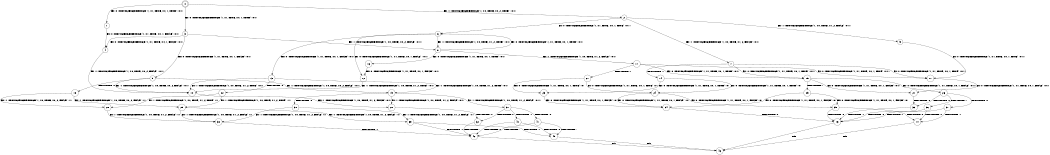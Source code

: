 digraph BCG {
size = "7, 10.5";
center = TRUE;
node [shape = circle];
0 [peripheries = 2];
0 -> 1 [label = "EX !0 !ATOMIC_EXCH_BRANCH (1, +1, TRUE, +0, 1, TRUE) !:0:1:"];
0 -> 2 [label = "EX !1 !ATOMIC_EXCH_BRANCH (1, +0, TRUE, +0, 2, TRUE) !:0:1:"];
0 -> 3 [label = "EX !0 !ATOMIC_EXCH_BRANCH (1, +1, TRUE, +0, 1, TRUE) !:0:1:"];
1 -> 4 [label = "EX !0 !ATOMIC_EXCH_BRANCH (1, +1, TRUE, +0, 1, FALSE) !:0:1:"];
2 -> 5 [label = "EX !1 !ATOMIC_EXCH_BRANCH (1, +0, TRUE, +1, 2, FALSE) !:0:1:"];
2 -> 6 [label = "EX !0 !ATOMIC_EXCH_BRANCH (1, +1, TRUE, +0, 1, TRUE) !:0:1:"];
2 -> 7 [label = "EX !1 !ATOMIC_EXCH_BRANCH (1, +0, TRUE, +1, 2, FALSE) !:0:1:"];
3 -> 4 [label = "EX !0 !ATOMIC_EXCH_BRANCH (1, +1, TRUE, +0, 1, FALSE) !:0:1:"];
3 -> 8 [label = "EX !1 !ATOMIC_EXCH_BRANCH (1, +0, TRUE, +0, 2, FALSE) !:0:1:"];
3 -> 9 [label = "EX !0 !ATOMIC_EXCH_BRANCH (1, +1, TRUE, +0, 1, FALSE) !:0:1:"];
4 -> 10 [label = "EX !1 !ATOMIC_EXCH_BRANCH (1, +0, TRUE, +0, 2, FALSE) !:0:1:"];
5 -> 11 [label = "EX !0 !ATOMIC_EXCH_BRANCH (1, +1, TRUE, +0, 1, TRUE) !:0:1:"];
6 -> 12 [label = "EX !0 !ATOMIC_EXCH_BRANCH (1, +1, TRUE, +0, 1, FALSE) !:0:1:"];
6 -> 8 [label = "EX !1 !ATOMIC_EXCH_BRANCH (1, +0, TRUE, +1, 2, TRUE) !:0:1:"];
6 -> 13 [label = "EX !0 !ATOMIC_EXCH_BRANCH (1, +1, TRUE, +0, 1, FALSE) !:0:1:"];
7 -> 11 [label = "EX !0 !ATOMIC_EXCH_BRANCH (1, +1, TRUE, +0, 1, TRUE) !:0:1:"];
7 -> 14 [label = "TERMINATE !1"];
7 -> 15 [label = "EX !0 !ATOMIC_EXCH_BRANCH (1, +1, TRUE, +0, 1, TRUE) !:0:1:"];
8 -> 16 [label = "EX !0 !ATOMIC_EXCH_BRANCH (1, +1, TRUE, +0, 1, TRUE) !:0:1:"];
8 -> 17 [label = "EX !1 !ATOMIC_EXCH_BRANCH (1, +0, TRUE, +1, 2, FALSE) !:0:1:"];
8 -> 6 [label = "EX !0 !ATOMIC_EXCH_BRANCH (1, +1, TRUE, +0, 1, TRUE) !:0:1:"];
9 -> 10 [label = "EX !1 !ATOMIC_EXCH_BRANCH (1, +0, TRUE, +0, 2, FALSE) !:0:1:"];
9 -> 18 [label = "TERMINATE !0"];
9 -> 19 [label = "EX !1 !ATOMIC_EXCH_BRANCH (1, +0, TRUE, +0, 2, FALSE) !:0:1:"];
10 -> 20 [label = "EX !1 !ATOMIC_EXCH_BRANCH (1, +0, TRUE, +1, 2, FALSE) !:0:1:"];
11 -> 21 [label = "EX !0 !ATOMIC_EXCH_BRANCH (1, +1, TRUE, +0, 1, FALSE) !:0:1:"];
12 -> 10 [label = "EX !1 !ATOMIC_EXCH_BRANCH (1, +0, TRUE, +1, 2, TRUE) !:0:1:"];
13 -> 10 [label = "EX !1 !ATOMIC_EXCH_BRANCH (1, +0, TRUE, +1, 2, TRUE) !:0:1:"];
13 -> 22 [label = "TERMINATE !0"];
13 -> 19 [label = "EX !1 !ATOMIC_EXCH_BRANCH (1, +0, TRUE, +1, 2, TRUE) !:0:1:"];
14 -> 23 [label = "EX !0 !ATOMIC_EXCH_BRANCH (1, +1, TRUE, +0, 1, TRUE) !:0:"];
14 -> 24 [label = "EX !0 !ATOMIC_EXCH_BRANCH (1, +1, TRUE, +0, 1, TRUE) !:0:"];
15 -> 21 [label = "EX !0 !ATOMIC_EXCH_BRANCH (1, +1, TRUE, +0, 1, FALSE) !:0:1:"];
15 -> 25 [label = "TERMINATE !1"];
15 -> 26 [label = "EX !0 !ATOMIC_EXCH_BRANCH (1, +1, TRUE, +0, 1, FALSE) !:0:1:"];
16 -> 12 [label = "EX !0 !ATOMIC_EXCH_BRANCH (1, +1, TRUE, +0, 1, FALSE) !:0:1:"];
17 -> 11 [label = "EX !0 !ATOMIC_EXCH_BRANCH (1, +1, TRUE, +0, 1, TRUE) !:0:1:"];
17 -> 27 [label = "TERMINATE !1"];
17 -> 15 [label = "EX !0 !ATOMIC_EXCH_BRANCH (1, +1, TRUE, +0, 1, TRUE) !:0:1:"];
18 -> 28 [label = "EX !1 !ATOMIC_EXCH_BRANCH (1, +0, TRUE, +0, 2, FALSE) !:1:"];
18 -> 29 [label = "EX !1 !ATOMIC_EXCH_BRANCH (1, +0, TRUE, +0, 2, FALSE) !:1:"];
19 -> 20 [label = "EX !1 !ATOMIC_EXCH_BRANCH (1, +0, TRUE, +1, 2, FALSE) !:0:1:"];
19 -> 30 [label = "TERMINATE !0"];
19 -> 31 [label = "EX !1 !ATOMIC_EXCH_BRANCH (1, +0, TRUE, +1, 2, FALSE) !:0:1:"];
20 -> 32 [label = "TERMINATE !0"];
21 -> 33 [label = "TERMINATE !0"];
22 -> 28 [label = "EX !1 !ATOMIC_EXCH_BRANCH (1, +0, TRUE, +1, 2, TRUE) !:1:"];
22 -> 29 [label = "EX !1 !ATOMIC_EXCH_BRANCH (1, +0, TRUE, +1, 2, TRUE) !:1:"];
23 -> 34 [label = "EX !0 !ATOMIC_EXCH_BRANCH (1, +1, TRUE, +0, 1, FALSE) !:0:"];
24 -> 34 [label = "EX !0 !ATOMIC_EXCH_BRANCH (1, +1, TRUE, +0, 1, FALSE) !:0:"];
24 -> 35 [label = "EX !0 !ATOMIC_EXCH_BRANCH (1, +1, TRUE, +0, 1, FALSE) !:0:"];
25 -> 34 [label = "EX !0 !ATOMIC_EXCH_BRANCH (1, +1, TRUE, +0, 1, FALSE) !:0:"];
25 -> 35 [label = "EX !0 !ATOMIC_EXCH_BRANCH (1, +1, TRUE, +0, 1, FALSE) !:0:"];
26 -> 33 [label = "TERMINATE !0"];
26 -> 36 [label = "TERMINATE !1"];
26 -> 37 [label = "TERMINATE !0"];
27 -> 23 [label = "EX !0 !ATOMIC_EXCH_BRANCH (1, +1, TRUE, +0, 1, TRUE) !:0:"];
27 -> 24 [label = "EX !0 !ATOMIC_EXCH_BRANCH (1, +1, TRUE, +0, 1, TRUE) !:0:"];
28 -> 38 [label = "EX !1 !ATOMIC_EXCH_BRANCH (1, +0, TRUE, +1, 2, FALSE) !:1:"];
29 -> 38 [label = "EX !1 !ATOMIC_EXCH_BRANCH (1, +0, TRUE, +1, 2, FALSE) !:1:"];
29 -> 39 [label = "EX !1 !ATOMIC_EXCH_BRANCH (1, +0, TRUE, +1, 2, FALSE) !:1:"];
30 -> 38 [label = "EX !1 !ATOMIC_EXCH_BRANCH (1, +0, TRUE, +1, 2, FALSE) !:1:"];
30 -> 39 [label = "EX !1 !ATOMIC_EXCH_BRANCH (1, +0, TRUE, +1, 2, FALSE) !:1:"];
31 -> 32 [label = "TERMINATE !0"];
31 -> 40 [label = "TERMINATE !1"];
31 -> 41 [label = "TERMINATE !0"];
32 -> 42 [label = "TERMINATE !1"];
33 -> 43 [label = "TERMINATE !1"];
34 -> 43 [label = "TERMINATE !0"];
35 -> 43 [label = "TERMINATE !0"];
35 -> 44 [label = "TERMINATE !0"];
36 -> 43 [label = "TERMINATE !0"];
36 -> 44 [label = "TERMINATE !0"];
37 -> 43 [label = "TERMINATE !1"];
37 -> 44 [label = "TERMINATE !1"];
38 -> 42 [label = "TERMINATE !1"];
39 -> 42 [label = "TERMINATE !1"];
39 -> 45 [label = "TERMINATE !1"];
40 -> 42 [label = "TERMINATE !0"];
40 -> 45 [label = "TERMINATE !0"];
41 -> 42 [label = "TERMINATE !1"];
41 -> 45 [label = "TERMINATE !1"];
42 -> 46 [label = "exit"];
43 -> 46 [label = "exit"];
44 -> 46 [label = "exit"];
45 -> 46 [label = "exit"];
}
